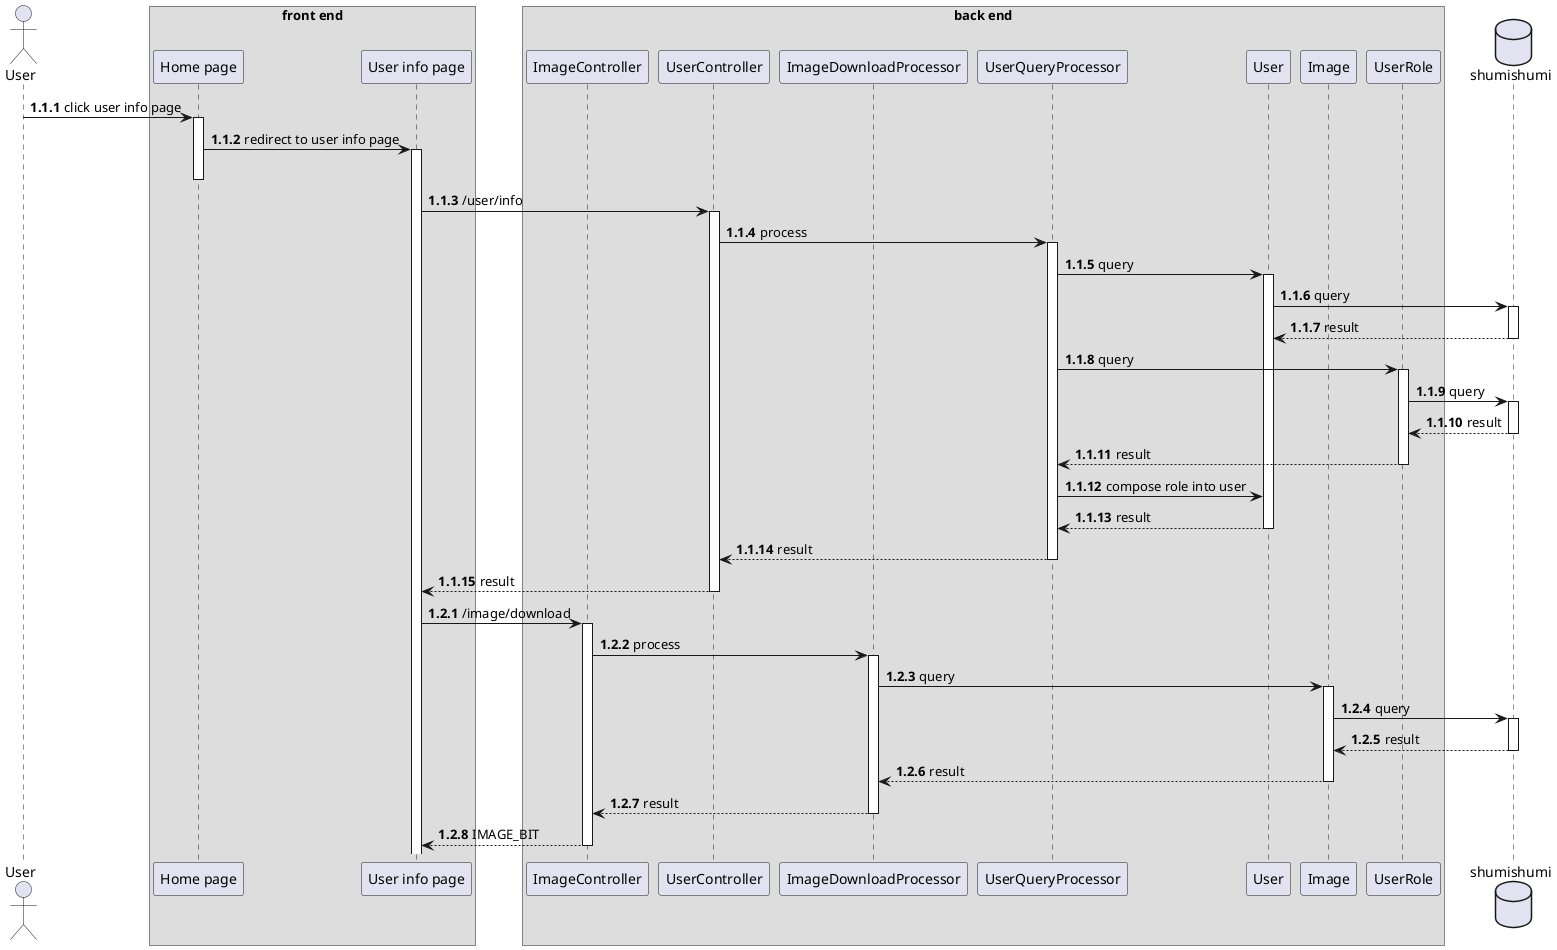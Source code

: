 @startuml template
autonumber 1.1.1

actor User as u

box "front end"
participant "Home page" as home
participant "User info page" as uinfo
end box

box "back end"
participant "ImageController" as ic
participant "UserController" as uc
participant "ImageDownloadProcessor" as downproc
participant "UserQueryProcessor" as queproc

participant "User" as um
participant "Image" as im
participant "UserRole" as urm
end box

database shumishumi as db

u -> home++ : click user info page
home -> uinfo ++-- : redirect to user info page

uinfo -> uc++ : /user/info
uc -> queproc++ : process
queproc -> um++ : query
um -> db++ : query
return result
queproc -> urm++ : query
urm -> db++ : query
return result
return result
queproc -> um : compose role into user
return result

return result
return result

autonumber inc b
uinfo -> ic++ : /image/download
ic -> downproc++ : process
downproc -> im++ : query
im -> db++ : query
return result
return result
return result
return IMAGE_BIT
@enduml